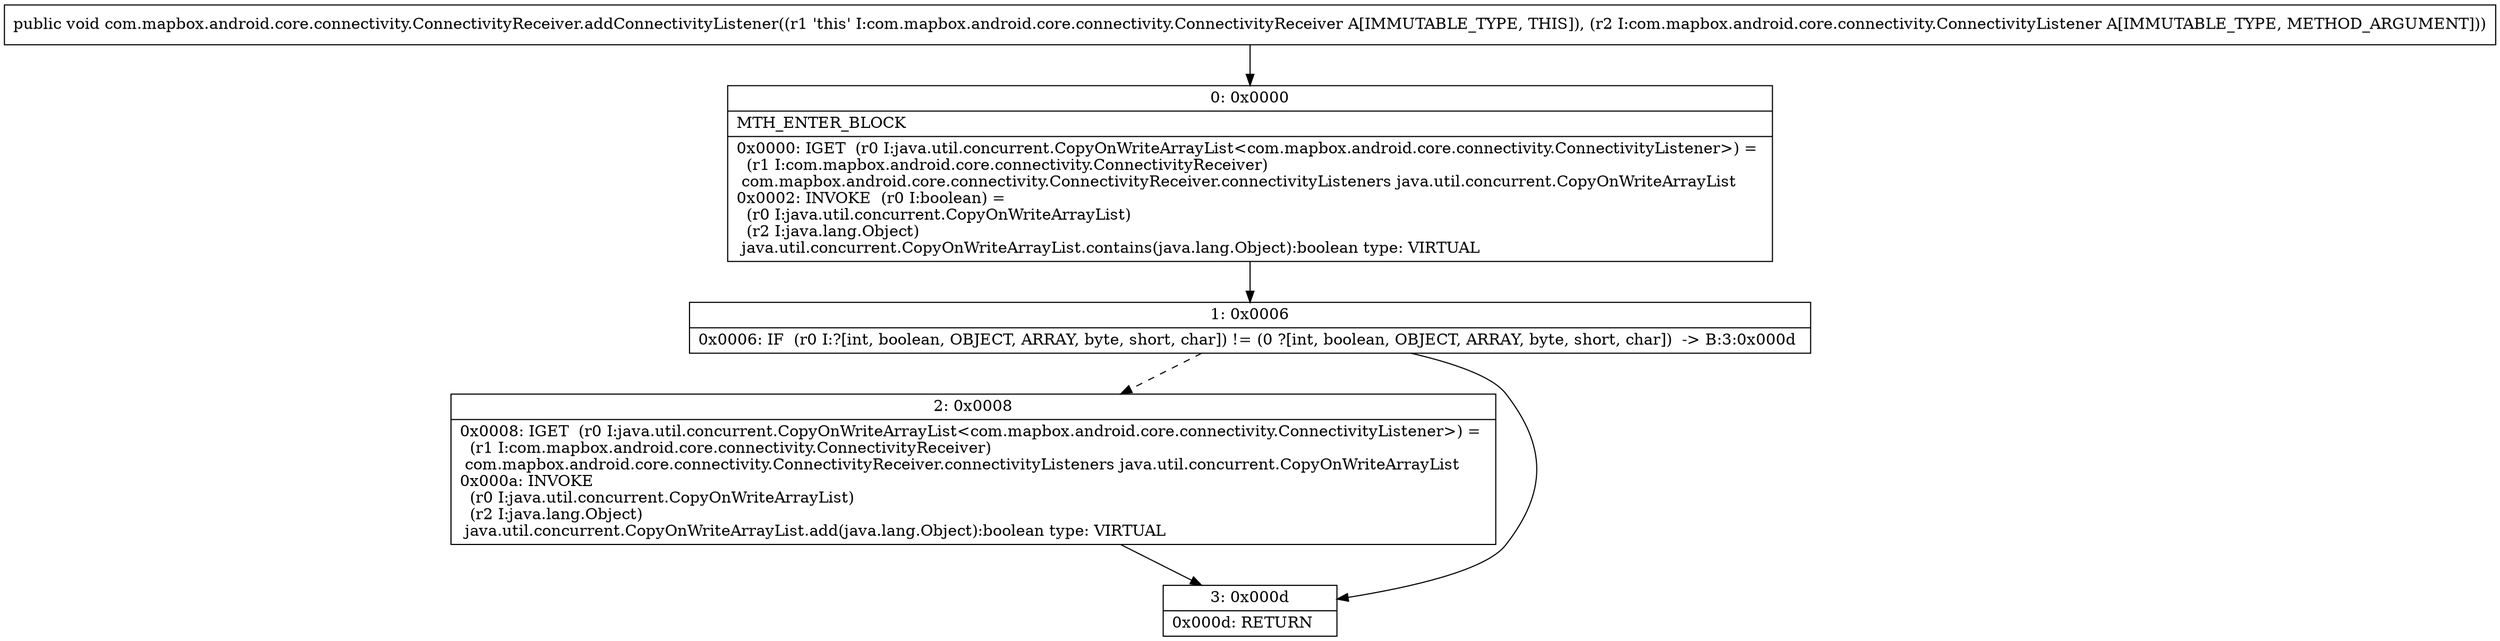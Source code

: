 digraph "CFG forcom.mapbox.android.core.connectivity.ConnectivityReceiver.addConnectivityListener(Lcom\/mapbox\/android\/core\/connectivity\/ConnectivityListener;)V" {
Node_0 [shape=record,label="{0\:\ 0x0000|MTH_ENTER_BLOCK\l|0x0000: IGET  (r0 I:java.util.concurrent.CopyOnWriteArrayList\<com.mapbox.android.core.connectivity.ConnectivityListener\>) = \l  (r1 I:com.mapbox.android.core.connectivity.ConnectivityReceiver)\l com.mapbox.android.core.connectivity.ConnectivityReceiver.connectivityListeners java.util.concurrent.CopyOnWriteArrayList \l0x0002: INVOKE  (r0 I:boolean) = \l  (r0 I:java.util.concurrent.CopyOnWriteArrayList)\l  (r2 I:java.lang.Object)\l java.util.concurrent.CopyOnWriteArrayList.contains(java.lang.Object):boolean type: VIRTUAL \l}"];
Node_1 [shape=record,label="{1\:\ 0x0006|0x0006: IF  (r0 I:?[int, boolean, OBJECT, ARRAY, byte, short, char]) != (0 ?[int, boolean, OBJECT, ARRAY, byte, short, char])  \-\> B:3:0x000d \l}"];
Node_2 [shape=record,label="{2\:\ 0x0008|0x0008: IGET  (r0 I:java.util.concurrent.CopyOnWriteArrayList\<com.mapbox.android.core.connectivity.ConnectivityListener\>) = \l  (r1 I:com.mapbox.android.core.connectivity.ConnectivityReceiver)\l com.mapbox.android.core.connectivity.ConnectivityReceiver.connectivityListeners java.util.concurrent.CopyOnWriteArrayList \l0x000a: INVOKE  \l  (r0 I:java.util.concurrent.CopyOnWriteArrayList)\l  (r2 I:java.lang.Object)\l java.util.concurrent.CopyOnWriteArrayList.add(java.lang.Object):boolean type: VIRTUAL \l}"];
Node_3 [shape=record,label="{3\:\ 0x000d|0x000d: RETURN   \l}"];
MethodNode[shape=record,label="{public void com.mapbox.android.core.connectivity.ConnectivityReceiver.addConnectivityListener((r1 'this' I:com.mapbox.android.core.connectivity.ConnectivityReceiver A[IMMUTABLE_TYPE, THIS]), (r2 I:com.mapbox.android.core.connectivity.ConnectivityListener A[IMMUTABLE_TYPE, METHOD_ARGUMENT])) }"];
MethodNode -> Node_0;
Node_0 -> Node_1;
Node_1 -> Node_2[style=dashed];
Node_1 -> Node_3;
Node_2 -> Node_3;
}

